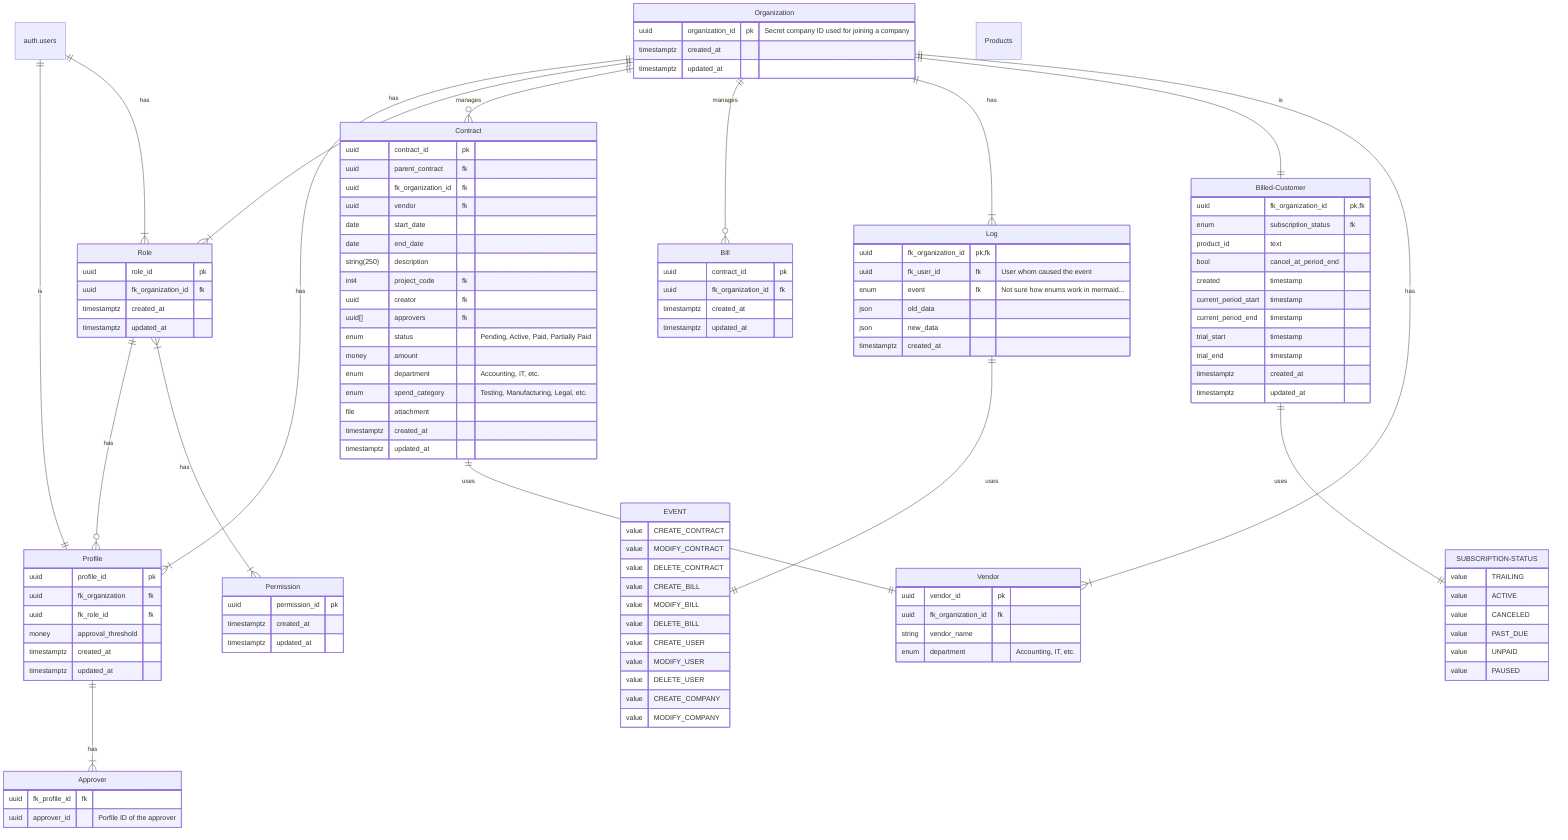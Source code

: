 erDiagram
    "auth.users" ||--|| Profile : is
    "auth.users" ||--|{ Role : has
    Organization ||--|{ Profile : has
    Organization ||--|{ Role : has
    Organization ||--o{ Contract : manages
    Organization ||--o{ Bill : manages
    Organization ||--|{ Log : has
    Organization ||--|| Billed-Customer : is
    Organization ||--|{ Vendor : has

    Contract ||--||  Vendor : uses

    Billed-Customer ||--|| SUBSCRIPTION-STATUS : uses

    Log ||--|| EVENT : uses

    Profile ||--|{ Approver : has

    Role ||--o{ Profile : has
    Role }|--|{ Permission : has

    Profile {
        uuid profile_id pk
        uuid fk_organization fk  
        uuid fk_role_id fk
        money approval_threshold
        timestamptz created_at
        timestamptz updated_at
    }
    Approver {
        uuid fk_profile_id fk
        uuid approver_id "Porfile ID of the approver"
    }
    Role {
        uuid role_id pk
        uuid fk_organization_id fk
        timestamptz created_at
        timestamptz updated_at
    }
    Permission {
        uuid permission_id pk
        timestamptz created_at
        timestamptz updated_at
    }
    Organization {
        uuid organization_id pk "Secret company ID used for joining a company" 

        timestamptz created_at
        timestamptz updated_at
    }
    Contract {
        uuid contract_id pk
        uuid parent_contract fk
        uuid fk_organization_id fk
        uuid vendor fk
        date start_date
        date end_date
        string(250) description
        int4 project_code fk
        uuid creator fk
        uuid[] approvers fk  
        enum status "Pending, Active, Paid, Partially Paid"
        money amount
        enum department "Accounting, IT, etc."
        enum spend_category "Testing, Manufacturing, Legal, etc."
        file attachment
        timestamptz created_at
        timestamptz updated_at

    }
    Vendor {
        uuid vendor_id pk
        uuid fk_organization_id fk
        string vendor_name
        enum department "Accounting, IT, etc."
    }
    Bill {
        uuid contract_id pk
        uuid fk_organization_id fk
        timestamptz created_at
        timestamptz updated_at
    }
    Log {
        uuid fk_organization_id pk,fk
        uuid fk_user_id fk "User whom caused the event"
        enum event fk "Not sure how enums work in mermaid..."
        json old_data
        json new_data
        timestamptz created_at
    }
    EVENT {
        value CREATE_CONTRACT
        value MODIFY_CONTRACT
        value DELETE_CONTRACT
        value CREATE_BILL
        value MODIFY_BILL
        value DELETE_BILL
        value CREATE_USER
        value MODIFY_USER
        value DELETE_USER
        value CREATE_COMPANY
        value MODIFY_COMPANY
    }
    Billed-Customer {
        uuid fk_organization_id pk,fk
        enum subscription_status fk
        product_id text 
        bool cancel_at_period_end
        created timestamp
        current_period_start timestamp 
        current_period_end timestamp
        trial_start timestamp
        trial_end timestamp
        timestamptz created_at
        timestamptz updated_at
    }
    Products {
    
    }
    SUBSCRIPTION-STATUS {
        value TRAILING
        value ACTIVE
        value CANCELED
        value PAST_DUE
        value UNPAID
        value PAUSED
    }